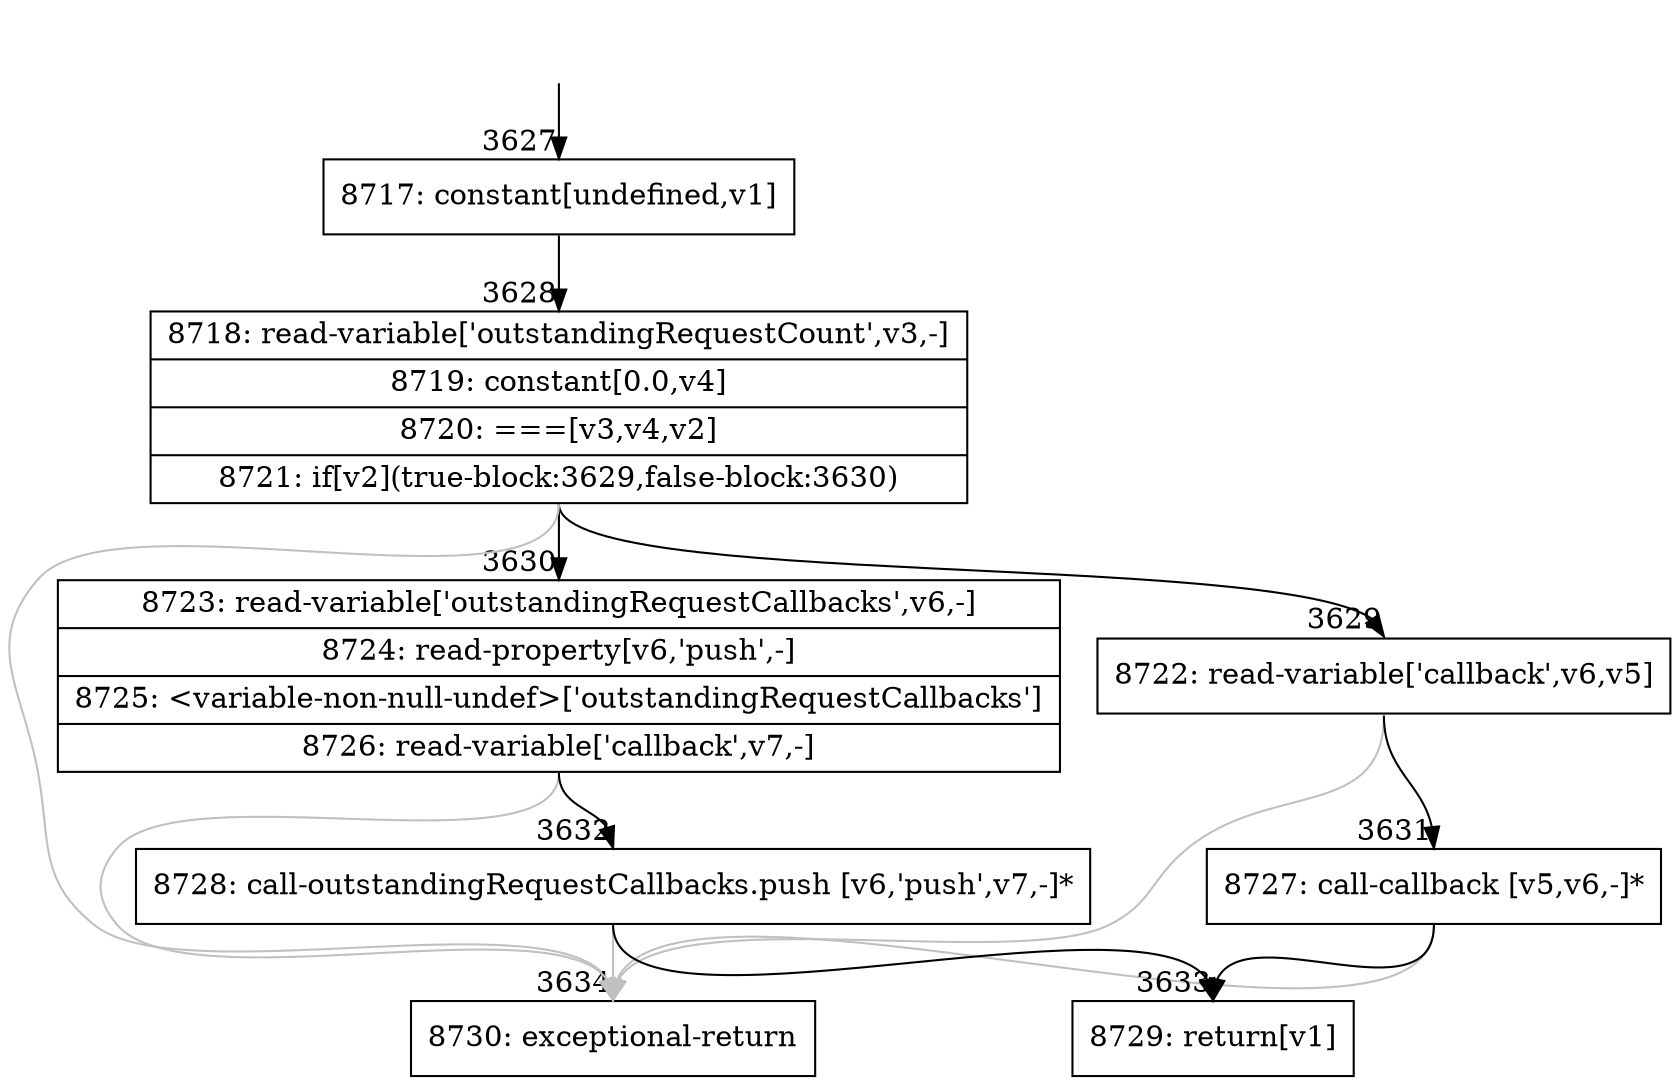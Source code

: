 digraph {
rankdir="TD"
BB_entry302[shape=none,label=""];
BB_entry302 -> BB3627 [tailport=s, headport=n, headlabel="    3627"]
BB3627 [shape=record label="{8717: constant[undefined,v1]}" ] 
BB3627 -> BB3628 [tailport=s, headport=n, headlabel="      3628"]
BB3628 [shape=record label="{8718: read-variable['outstandingRequestCount',v3,-]|8719: constant[0.0,v4]|8720: ===[v3,v4,v2]|8721: if[v2](true-block:3629,false-block:3630)}" ] 
BB3628 -> BB3629 [tailport=s, headport=n, headlabel="      3629"]
BB3628 -> BB3630 [tailport=s, headport=n, headlabel="      3630"]
BB3628 -> BB3634 [tailport=s, headport=n, color=gray, headlabel="      3634"]
BB3629 [shape=record label="{8722: read-variable['callback',v6,v5]}" ] 
BB3629 -> BB3631 [tailport=s, headport=n, headlabel="      3631"]
BB3629 -> BB3634 [tailport=s, headport=n, color=gray]
BB3630 [shape=record label="{8723: read-variable['outstandingRequestCallbacks',v6,-]|8724: read-property[v6,'push',-]|8725: \<variable-non-null-undef\>['outstandingRequestCallbacks']|8726: read-variable['callback',v7,-]}" ] 
BB3630 -> BB3632 [tailport=s, headport=n, headlabel="      3632"]
BB3630 -> BB3634 [tailport=s, headport=n, color=gray]
BB3631 [shape=record label="{8727: call-callback [v5,v6,-]*}" ] 
BB3631 -> BB3633 [tailport=s, headport=n, headlabel="      3633"]
BB3631 -> BB3634 [tailport=s, headport=n, color=gray]
BB3632 [shape=record label="{8728: call-outstandingRequestCallbacks.push [v6,'push',v7,-]*}" ] 
BB3632 -> BB3633 [tailport=s, headport=n]
BB3632 -> BB3634 [tailport=s, headport=n, color=gray]
BB3633 [shape=record label="{8729: return[v1]}" ] 
BB3634 [shape=record label="{8730: exceptional-return}" ] 
//#$~ 5426
}
